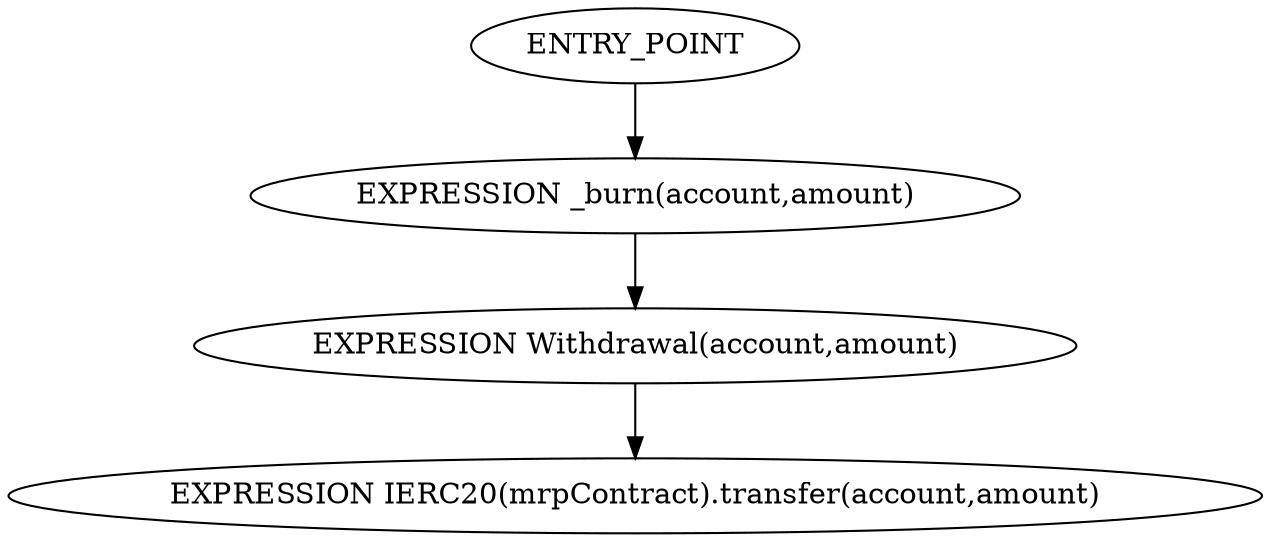 digraph{
0[label="ENTRY_POINT"];
0->1;
1[label="EXPRESSION _burn(account,amount)"];
1->2;
2[label="EXPRESSION Withdrawal(account,amount)"];
2->3;
3[label="EXPRESSION IERC20(mrpContract).transfer(account,amount)"];
}
